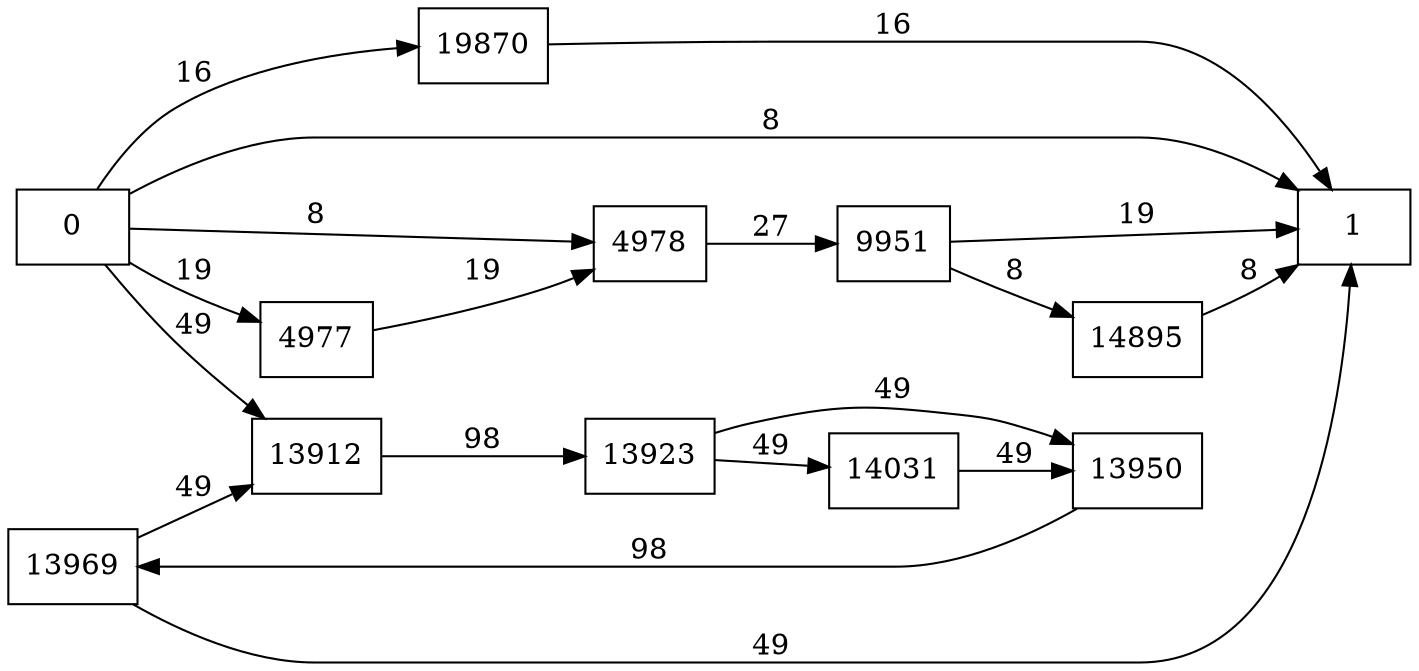 digraph {
	graph [rankdir=LR]
	node [shape=rectangle]
	4977 -> 4978 [label=19]
	4978 -> 9951 [label=27]
	9951 -> 14895 [label=8]
	9951 -> 1 [label=19]
	13912 -> 13923 [label=98]
	13923 -> 13950 [label=49]
	13923 -> 14031 [label=49]
	13950 -> 13969 [label=98]
	13969 -> 13912 [label=49]
	13969 -> 1 [label=49]
	14031 -> 13950 [label=49]
	14895 -> 1 [label=8]
	19870 -> 1 [label=16]
	0 -> 4977 [label=19]
	0 -> 4978 [label=8]
	0 -> 1 [label=8]
	0 -> 13912 [label=49]
	0 -> 19870 [label=16]
}
